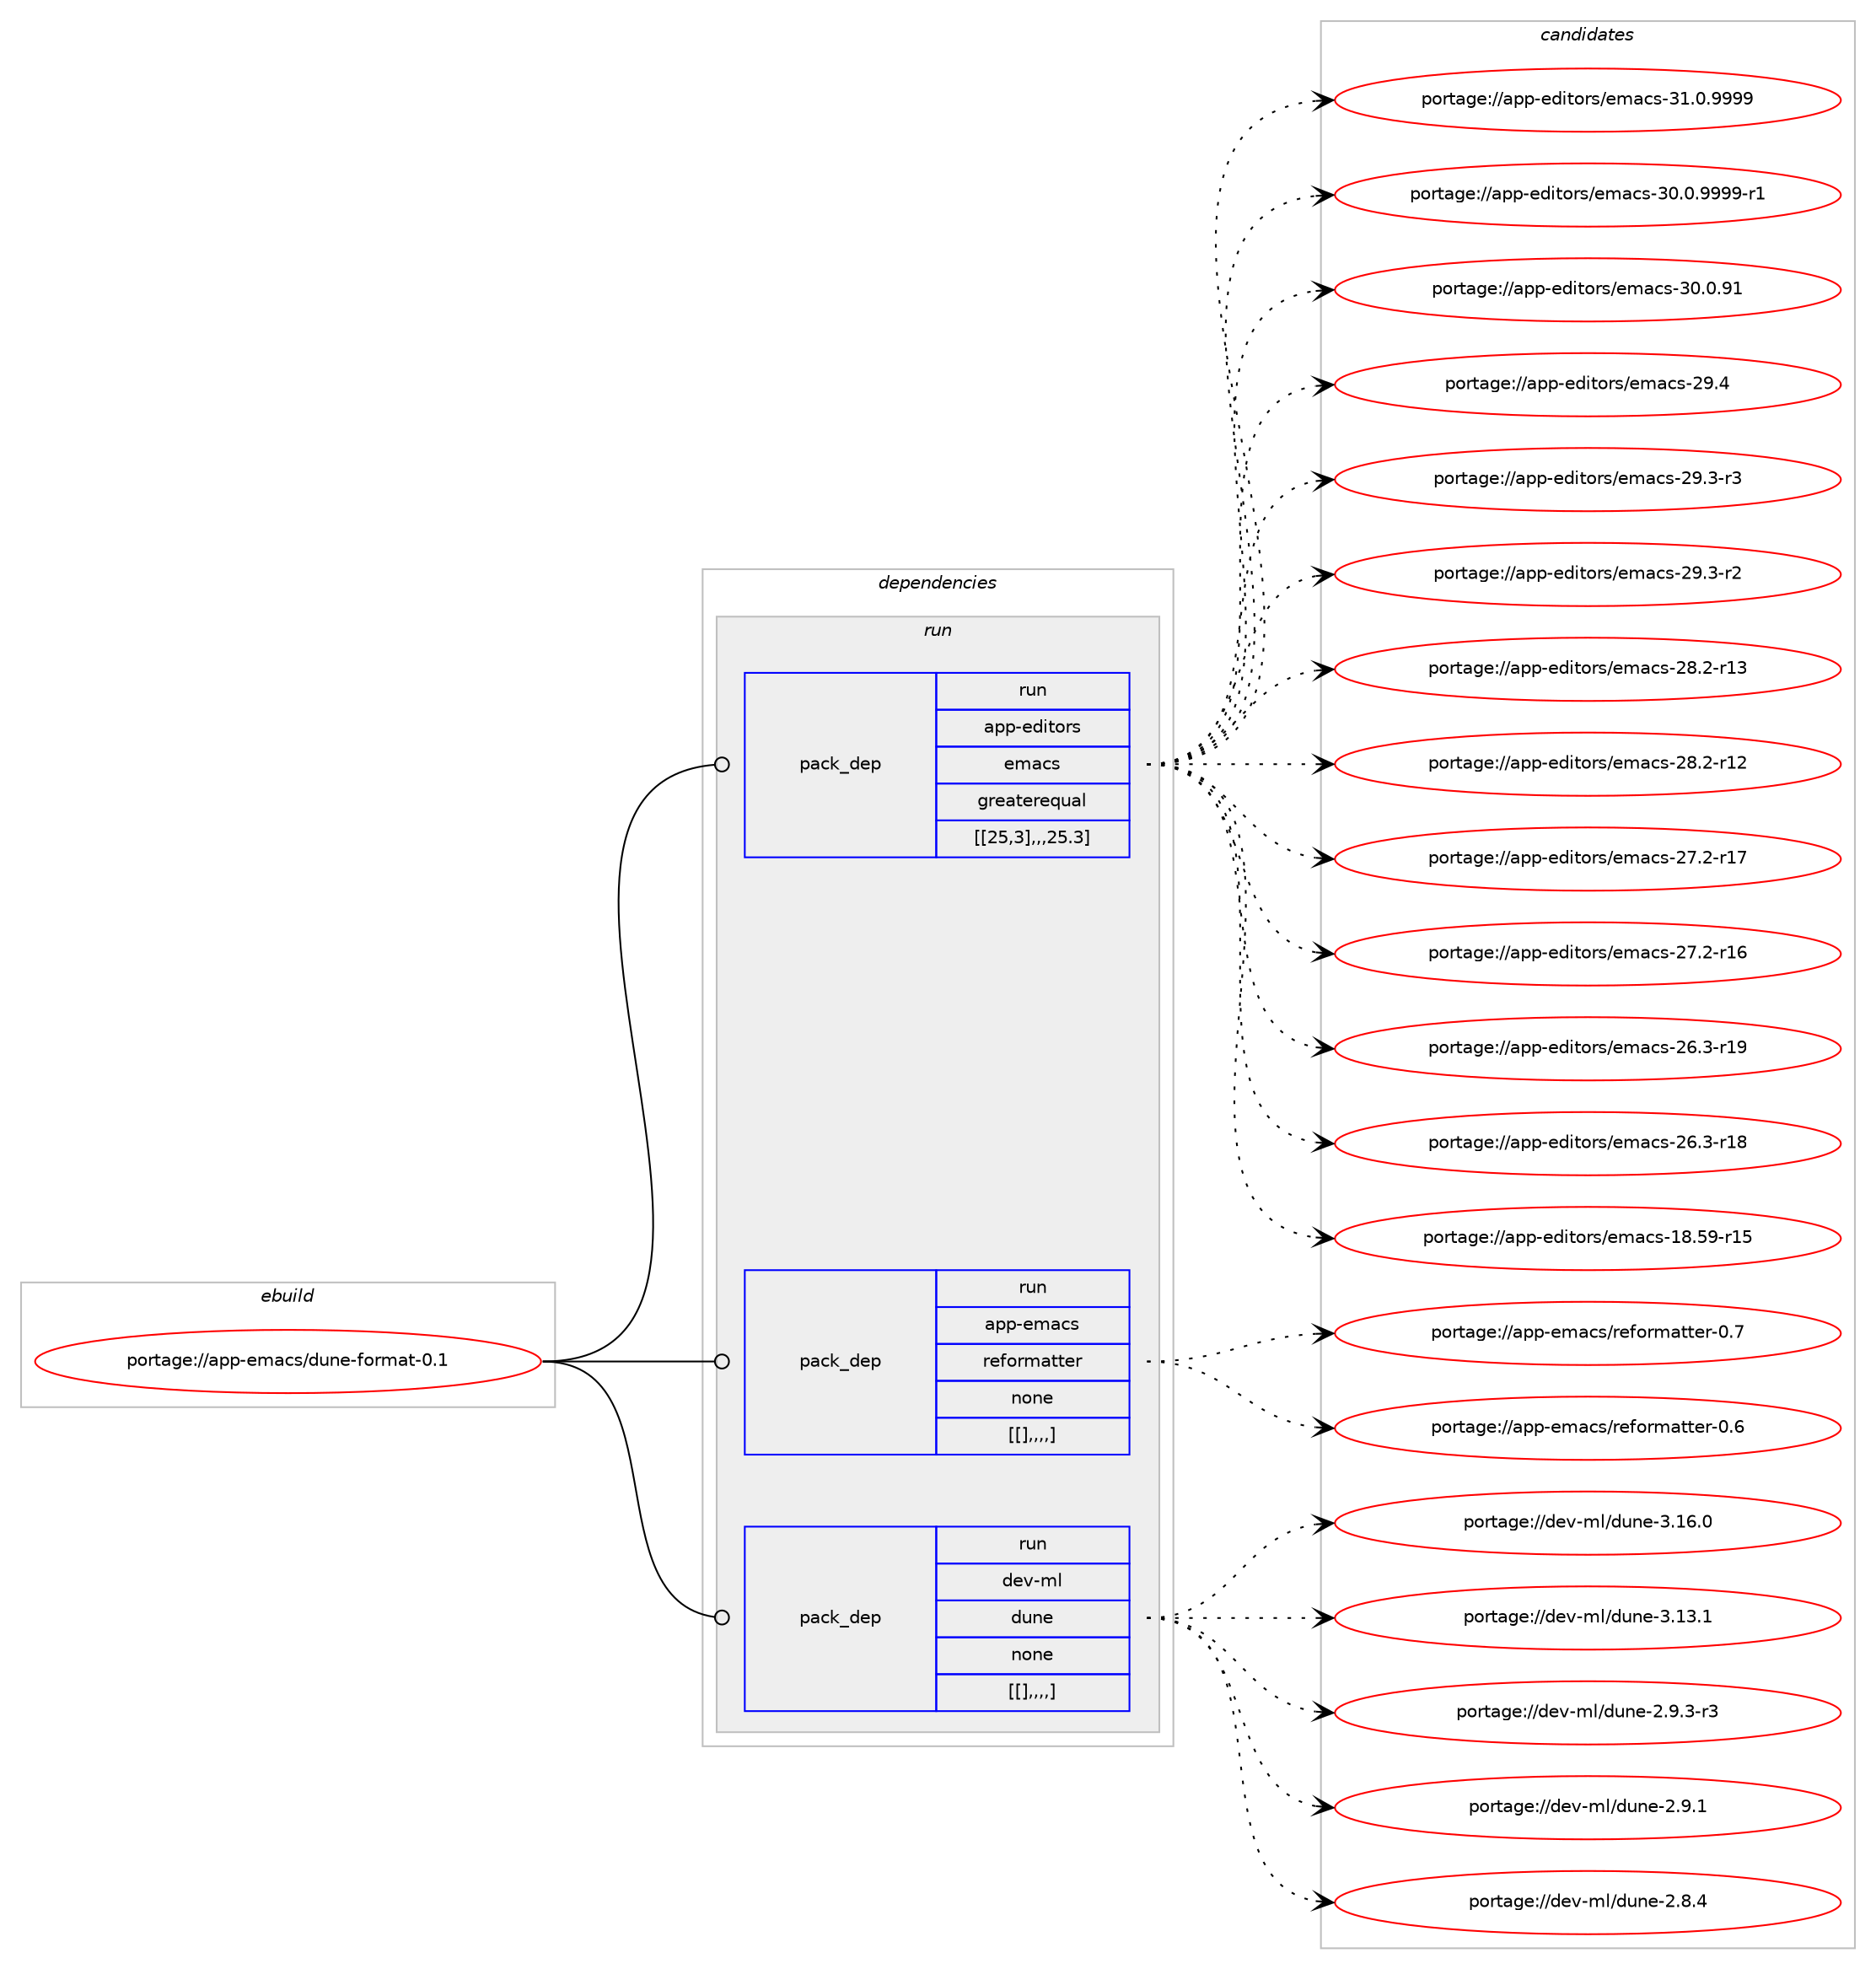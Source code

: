 digraph prolog {

# *************
# Graph options
# *************

newrank=true;
concentrate=true;
compound=true;
graph [rankdir=LR,fontname=Helvetica,fontsize=10,ranksep=1.5];#, ranksep=2.5, nodesep=0.2];
edge  [arrowhead=vee];
node  [fontname=Helvetica,fontsize=10];

# **********
# The ebuild
# **********

subgraph cluster_leftcol {
color=gray;
label=<<i>ebuild</i>>;
id [label="portage://app-emacs/dune-format-0.1", color=red, width=4, href="../app-emacs/dune-format-0.1.svg"];
}

# ****************
# The dependencies
# ****************

subgraph cluster_midcol {
color=gray;
label=<<i>dependencies</i>>;
subgraph cluster_compile {
fillcolor="#eeeeee";
style=filled;
label=<<i>compile</i>>;
}
subgraph cluster_compileandrun {
fillcolor="#eeeeee";
style=filled;
label=<<i>compile and run</i>>;
}
subgraph cluster_run {
fillcolor="#eeeeee";
style=filled;
label=<<i>run</i>>;
subgraph pack16368 {
dependency22887 [label=<<TABLE BORDER="0" CELLBORDER="1" CELLSPACING="0" CELLPADDING="4" WIDTH="220"><TR><TD ROWSPAN="6" CELLPADDING="30">pack_dep</TD></TR><TR><TD WIDTH="110">run</TD></TR><TR><TD>app-editors</TD></TR><TR><TD>emacs</TD></TR><TR><TD>greaterequal</TD></TR><TR><TD>[[25,3],,,25.3]</TD></TR></TABLE>>, shape=none, color=blue];
}
id:e -> dependency22887:w [weight=20,style="solid",arrowhead="odot"];
subgraph pack16369 {
dependency22888 [label=<<TABLE BORDER="0" CELLBORDER="1" CELLSPACING="0" CELLPADDING="4" WIDTH="220"><TR><TD ROWSPAN="6" CELLPADDING="30">pack_dep</TD></TR><TR><TD WIDTH="110">run</TD></TR><TR><TD>app-emacs</TD></TR><TR><TD>reformatter</TD></TR><TR><TD>none</TD></TR><TR><TD>[[],,,,]</TD></TR></TABLE>>, shape=none, color=blue];
}
id:e -> dependency22888:w [weight=20,style="solid",arrowhead="odot"];
subgraph pack16370 {
dependency22889 [label=<<TABLE BORDER="0" CELLBORDER="1" CELLSPACING="0" CELLPADDING="4" WIDTH="220"><TR><TD ROWSPAN="6" CELLPADDING="30">pack_dep</TD></TR><TR><TD WIDTH="110">run</TD></TR><TR><TD>dev-ml</TD></TR><TR><TD>dune</TD></TR><TR><TD>none</TD></TR><TR><TD>[[],,,,]</TD></TR></TABLE>>, shape=none, color=blue];
}
id:e -> dependency22889:w [weight=20,style="solid",arrowhead="odot"];
}
}

# **************
# The candidates
# **************

subgraph cluster_choices {
rank=same;
color=gray;
label=<<i>candidates</i>>;

subgraph choice16368 {
color=black;
nodesep=1;
choice971121124510110010511611111411547101109979911545514946484657575757 [label="portage://app-editors/emacs-31.0.9999", color=red, width=4,href="../app-editors/emacs-31.0.9999.svg"];
choice9711211245101100105116111114115471011099799115455148464846575757574511449 [label="portage://app-editors/emacs-30.0.9999-r1", color=red, width=4,href="../app-editors/emacs-30.0.9999-r1.svg"];
choice97112112451011001051161111141154710110997991154551484648465749 [label="portage://app-editors/emacs-30.0.91", color=red, width=4,href="../app-editors/emacs-30.0.91.svg"];
choice97112112451011001051161111141154710110997991154550574652 [label="portage://app-editors/emacs-29.4", color=red, width=4,href="../app-editors/emacs-29.4.svg"];
choice971121124510110010511611111411547101109979911545505746514511451 [label="portage://app-editors/emacs-29.3-r3", color=red, width=4,href="../app-editors/emacs-29.3-r3.svg"];
choice971121124510110010511611111411547101109979911545505746514511450 [label="portage://app-editors/emacs-29.3-r2", color=red, width=4,href="../app-editors/emacs-29.3-r2.svg"];
choice97112112451011001051161111141154710110997991154550564650451144951 [label="portage://app-editors/emacs-28.2-r13", color=red, width=4,href="../app-editors/emacs-28.2-r13.svg"];
choice97112112451011001051161111141154710110997991154550564650451144950 [label="portage://app-editors/emacs-28.2-r12", color=red, width=4,href="../app-editors/emacs-28.2-r12.svg"];
choice97112112451011001051161111141154710110997991154550554650451144955 [label="portage://app-editors/emacs-27.2-r17", color=red, width=4,href="../app-editors/emacs-27.2-r17.svg"];
choice97112112451011001051161111141154710110997991154550554650451144954 [label="portage://app-editors/emacs-27.2-r16", color=red, width=4,href="../app-editors/emacs-27.2-r16.svg"];
choice97112112451011001051161111141154710110997991154550544651451144957 [label="portage://app-editors/emacs-26.3-r19", color=red, width=4,href="../app-editors/emacs-26.3-r19.svg"];
choice97112112451011001051161111141154710110997991154550544651451144956 [label="portage://app-editors/emacs-26.3-r18", color=red, width=4,href="../app-editors/emacs-26.3-r18.svg"];
choice9711211245101100105116111114115471011099799115454956465357451144953 [label="portage://app-editors/emacs-18.59-r15", color=red, width=4,href="../app-editors/emacs-18.59-r15.svg"];
dependency22887:e -> choice971121124510110010511611111411547101109979911545514946484657575757:w [style=dotted,weight="100"];
dependency22887:e -> choice9711211245101100105116111114115471011099799115455148464846575757574511449:w [style=dotted,weight="100"];
dependency22887:e -> choice97112112451011001051161111141154710110997991154551484648465749:w [style=dotted,weight="100"];
dependency22887:e -> choice97112112451011001051161111141154710110997991154550574652:w [style=dotted,weight="100"];
dependency22887:e -> choice971121124510110010511611111411547101109979911545505746514511451:w [style=dotted,weight="100"];
dependency22887:e -> choice971121124510110010511611111411547101109979911545505746514511450:w [style=dotted,weight="100"];
dependency22887:e -> choice97112112451011001051161111141154710110997991154550564650451144951:w [style=dotted,weight="100"];
dependency22887:e -> choice97112112451011001051161111141154710110997991154550564650451144950:w [style=dotted,weight="100"];
dependency22887:e -> choice97112112451011001051161111141154710110997991154550554650451144955:w [style=dotted,weight="100"];
dependency22887:e -> choice97112112451011001051161111141154710110997991154550554650451144954:w [style=dotted,weight="100"];
dependency22887:e -> choice97112112451011001051161111141154710110997991154550544651451144957:w [style=dotted,weight="100"];
dependency22887:e -> choice97112112451011001051161111141154710110997991154550544651451144956:w [style=dotted,weight="100"];
dependency22887:e -> choice9711211245101100105116111114115471011099799115454956465357451144953:w [style=dotted,weight="100"];
}
subgraph choice16369 {
color=black;
nodesep=1;
choice97112112451011099799115471141011021111141099711611610111445484655 [label="portage://app-emacs/reformatter-0.7", color=red, width=4,href="../app-emacs/reformatter-0.7.svg"];
choice97112112451011099799115471141011021111141099711611610111445484654 [label="portage://app-emacs/reformatter-0.6", color=red, width=4,href="../app-emacs/reformatter-0.6.svg"];
dependency22888:e -> choice97112112451011099799115471141011021111141099711611610111445484655:w [style=dotted,weight="100"];
dependency22888:e -> choice97112112451011099799115471141011021111141099711611610111445484654:w [style=dotted,weight="100"];
}
subgraph choice16370 {
color=black;
nodesep=1;
choice100101118451091084710011711010145514649544648 [label="portage://dev-ml/dune-3.16.0", color=red, width=4,href="../dev-ml/dune-3.16.0.svg"];
choice100101118451091084710011711010145514649514649 [label="portage://dev-ml/dune-3.13.1", color=red, width=4,href="../dev-ml/dune-3.13.1.svg"];
choice10010111845109108471001171101014550465746514511451 [label="portage://dev-ml/dune-2.9.3-r3", color=red, width=4,href="../dev-ml/dune-2.9.3-r3.svg"];
choice1001011184510910847100117110101455046574649 [label="portage://dev-ml/dune-2.9.1", color=red, width=4,href="../dev-ml/dune-2.9.1.svg"];
choice1001011184510910847100117110101455046564652 [label="portage://dev-ml/dune-2.8.4", color=red, width=4,href="../dev-ml/dune-2.8.4.svg"];
dependency22889:e -> choice100101118451091084710011711010145514649544648:w [style=dotted,weight="100"];
dependency22889:e -> choice100101118451091084710011711010145514649514649:w [style=dotted,weight="100"];
dependency22889:e -> choice10010111845109108471001171101014550465746514511451:w [style=dotted,weight="100"];
dependency22889:e -> choice1001011184510910847100117110101455046574649:w [style=dotted,weight="100"];
dependency22889:e -> choice1001011184510910847100117110101455046564652:w [style=dotted,weight="100"];
}
}

}
